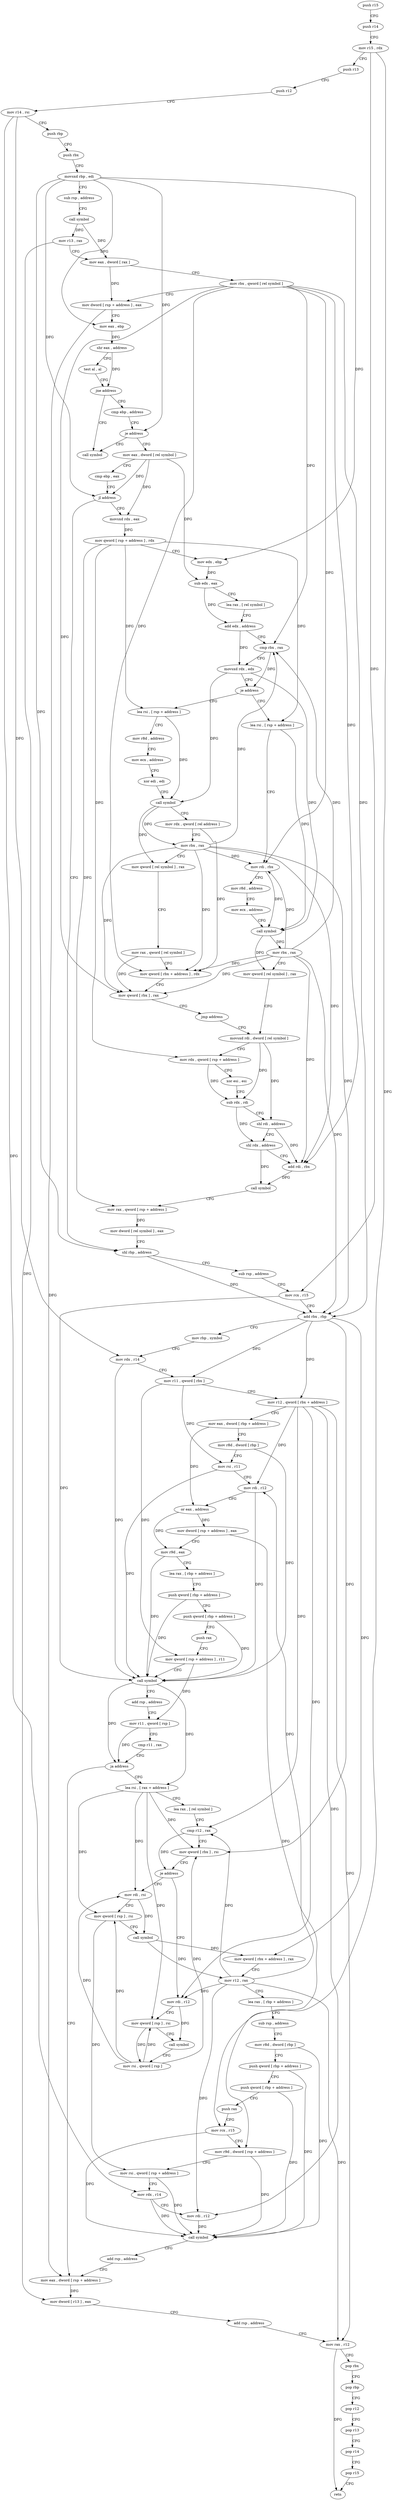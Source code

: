 digraph "func" {
"4234272" [label = "push r15" ]
"4234274" [label = "push r14" ]
"4234276" [label = "mov r15 , rdx" ]
"4234279" [label = "push r13" ]
"4234281" [label = "push r12" ]
"4234283" [label = "mov r14 , rsi" ]
"4234286" [label = "push rbp" ]
"4234287" [label = "push rbx" ]
"4234288" [label = "movsxd rbp , edi" ]
"4234291" [label = "sub rsp , address" ]
"4234295" [label = "call symbol" ]
"4234300" [label = "mov r13 , rax" ]
"4234303" [label = "mov eax , dword [ rax ]" ]
"4234305" [label = "mov rbx , qword [ rel symbol ]" ]
"4234312" [label = "mov dword [ rsp + address ] , eax" ]
"4234316" [label = "mov eax , ebp" ]
"4234318" [label = "shr eax , address" ]
"4234321" [label = "test al , al" ]
"4234323" [label = "jne address" ]
"4234747" [label = "call symbol" ]
"4234329" [label = "cmp ebp , address" ]
"4234335" [label = "je address" ]
"4234341" [label = "mov eax , dword [ rel symbol ]" ]
"4234347" [label = "cmp ebp , eax" ]
"4234349" [label = "jl address" ]
"4234463" [label = "shl rbp , address" ]
"4234351" [label = "movsxd rdx , eax" ]
"4234467" [label = "sub rsp , address" ]
"4234471" [label = "mov rcx , r15" ]
"4234474" [label = "add rbx , rbp" ]
"4234477" [label = "mov rbp , symbol" ]
"4234484" [label = "mov rdx , r14" ]
"4234487" [label = "mov r11 , qword [ rbx ]" ]
"4234490" [label = "mov r12 , qword [ rbx + address ]" ]
"4234494" [label = "mov eax , dword [ rbp + address ]" ]
"4234497" [label = "mov r8d , dword [ rbp ]" ]
"4234501" [label = "mov rsi , r11" ]
"4234504" [label = "mov rdi , r12" ]
"4234507" [label = "or eax , address" ]
"4234510" [label = "mov dword [ rsp + address ] , eax" ]
"4234514" [label = "mov r9d , eax" ]
"4234517" [label = "lea rax , [ rbp + address ]" ]
"4234521" [label = "push qword [ rbp + address ]" ]
"4234524" [label = "push qword [ rbp + address ]" ]
"4234527" [label = "push rax" ]
"4234528" [label = "mov qword [ rsp + address ] , r11" ]
"4234533" [label = "call symbol" ]
"4234538" [label = "add rsp , address" ]
"4234542" [label = "mov r11 , qword [ rsp ]" ]
"4234546" [label = "cmp r11 , rax" ]
"4234549" [label = "ja address" ]
"4234652" [label = "mov eax , dword [ rsp + address ]" ]
"4234551" [label = "lea rsi , [ rax + address ]" ]
"4234354" [label = "mov qword [ rsp + address ] , rdx" ]
"4234359" [label = "mov edx , ebp" ]
"4234361" [label = "sub edx , eax" ]
"4234363" [label = "lea rax , [ rel symbol ]" ]
"4234370" [label = "add edx , address" ]
"4234373" [label = "cmp rbx , rax" ]
"4234376" [label = "movsxd rdx , edx" ]
"4234379" [label = "je address" ]
"4234688" [label = "lea rsi , [ rsp + address ]" ]
"4234385" [label = "lea rsi , [ rsp + address ]" ]
"4234656" [label = "mov dword [ r13 ] , eax" ]
"4234660" [label = "add rsp , address" ]
"4234664" [label = "mov rax , r12" ]
"4234667" [label = "pop rbx" ]
"4234668" [label = "pop rbp" ]
"4234669" [label = "pop r12" ]
"4234671" [label = "pop r13" ]
"4234673" [label = "pop r14" ]
"4234675" [label = "pop r15" ]
"4234677" [label = "retn" ]
"4234555" [label = "lea rax , [ rel symbol ]" ]
"4234562" [label = "cmp r12 , rax" ]
"4234565" [label = "mov qword [ rbx ] , rsi" ]
"4234568" [label = "je address" ]
"4234586" [label = "mov rdi , rsi" ]
"4234570" [label = "mov rdi , r12" ]
"4234693" [label = "mov r8d , address" ]
"4234699" [label = "mov ecx , address" ]
"4234704" [label = "xor edi , edi" ]
"4234706" [label = "call symbol" ]
"4234711" [label = "mov rdx , qword [ rel address ]" ]
"4234718" [label = "mov rbx , rax" ]
"4234721" [label = "mov qword [ rel symbol ] , rax" ]
"4234728" [label = "mov rax , qword [ rel symbol ]" ]
"4234735" [label = "mov qword [ rbx + address ] , rdx" ]
"4234739" [label = "mov qword [ rbx ] , rax" ]
"4234742" [label = "jmp address" ]
"4234419" [label = "movsxd rdi , dword [ rel symbol ]" ]
"4234390" [label = "mov rdi , rbx" ]
"4234393" [label = "mov r8d , address" ]
"4234399" [label = "mov ecx , address" ]
"4234404" [label = "call symbol" ]
"4234409" [label = "mov rbx , rax" ]
"4234412" [label = "mov qword [ rel symbol ] , rax" ]
"4234589" [label = "mov qword [ rsp ] , rsi" ]
"4234593" [label = "call symbol" ]
"4234598" [label = "mov qword [ rbx + address ] , rax" ]
"4234602" [label = "mov r12 , rax" ]
"4234605" [label = "lea rax , [ rbp + address ]" ]
"4234609" [label = "sub rsp , address" ]
"4234613" [label = "mov r8d , dword [ rbp ]" ]
"4234617" [label = "push qword [ rbp + address ]" ]
"4234620" [label = "push qword [ rbp + address ]" ]
"4234623" [label = "push rax" ]
"4234624" [label = "mov rcx , r15" ]
"4234627" [label = "mov r9d , dword [ rsp + address ]" ]
"4234632" [label = "mov rsi , qword [ rsp + address ]" ]
"4234637" [label = "mov rdx , r14" ]
"4234640" [label = "mov rdi , r12" ]
"4234643" [label = "call symbol" ]
"4234648" [label = "add rsp , address" ]
"4234573" [label = "mov qword [ rsp ] , rsi" ]
"4234577" [label = "call symbol" ]
"4234582" [label = "mov rsi , qword [ rsp ]" ]
"4234426" [label = "mov rdx , qword [ rsp + address ]" ]
"4234431" [label = "xor esi , esi" ]
"4234433" [label = "sub rdx , rdi" ]
"4234436" [label = "shl rdi , address" ]
"4234440" [label = "shl rdx , address" ]
"4234444" [label = "add rdi , rbx" ]
"4234447" [label = "call symbol" ]
"4234452" [label = "mov rax , qword [ rsp + address ]" ]
"4234457" [label = "mov dword [ rel symbol ] , eax" ]
"4234272" -> "4234274" [ label = "CFG" ]
"4234274" -> "4234276" [ label = "CFG" ]
"4234276" -> "4234279" [ label = "CFG" ]
"4234276" -> "4234471" [ label = "DFG" ]
"4234276" -> "4234624" [ label = "DFG" ]
"4234279" -> "4234281" [ label = "CFG" ]
"4234281" -> "4234283" [ label = "CFG" ]
"4234283" -> "4234286" [ label = "CFG" ]
"4234283" -> "4234484" [ label = "DFG" ]
"4234283" -> "4234637" [ label = "DFG" ]
"4234286" -> "4234287" [ label = "CFG" ]
"4234287" -> "4234288" [ label = "CFG" ]
"4234288" -> "4234291" [ label = "CFG" ]
"4234288" -> "4234316" [ label = "DFG" ]
"4234288" -> "4234335" [ label = "DFG" ]
"4234288" -> "4234349" [ label = "DFG" ]
"4234288" -> "4234463" [ label = "DFG" ]
"4234288" -> "4234359" [ label = "DFG" ]
"4234291" -> "4234295" [ label = "CFG" ]
"4234295" -> "4234300" [ label = "DFG" ]
"4234295" -> "4234303" [ label = "DFG" ]
"4234300" -> "4234303" [ label = "CFG" ]
"4234300" -> "4234656" [ label = "DFG" ]
"4234303" -> "4234305" [ label = "CFG" ]
"4234303" -> "4234312" [ label = "DFG" ]
"4234305" -> "4234312" [ label = "CFG" ]
"4234305" -> "4234474" [ label = "DFG" ]
"4234305" -> "4234373" [ label = "DFG" ]
"4234305" -> "4234735" [ label = "DFG" ]
"4234305" -> "4234739" [ label = "DFG" ]
"4234305" -> "4234390" [ label = "DFG" ]
"4234305" -> "4234444" [ label = "DFG" ]
"4234312" -> "4234316" [ label = "CFG" ]
"4234312" -> "4234652" [ label = "DFG" ]
"4234316" -> "4234318" [ label = "DFG" ]
"4234318" -> "4234321" [ label = "CFG" ]
"4234318" -> "4234323" [ label = "DFG" ]
"4234321" -> "4234323" [ label = "CFG" ]
"4234323" -> "4234747" [ label = "CFG" ]
"4234323" -> "4234329" [ label = "CFG" ]
"4234329" -> "4234335" [ label = "CFG" ]
"4234335" -> "4234747" [ label = "CFG" ]
"4234335" -> "4234341" [ label = "CFG" ]
"4234341" -> "4234347" [ label = "CFG" ]
"4234341" -> "4234349" [ label = "DFG" ]
"4234341" -> "4234351" [ label = "DFG" ]
"4234341" -> "4234361" [ label = "DFG" ]
"4234347" -> "4234349" [ label = "CFG" ]
"4234349" -> "4234463" [ label = "CFG" ]
"4234349" -> "4234351" [ label = "CFG" ]
"4234463" -> "4234467" [ label = "CFG" ]
"4234463" -> "4234474" [ label = "DFG" ]
"4234351" -> "4234354" [ label = "DFG" ]
"4234467" -> "4234471" [ label = "CFG" ]
"4234471" -> "4234474" [ label = "CFG" ]
"4234471" -> "4234533" [ label = "DFG" ]
"4234474" -> "4234477" [ label = "CFG" ]
"4234474" -> "4234487" [ label = "DFG" ]
"4234474" -> "4234490" [ label = "DFG" ]
"4234474" -> "4234565" [ label = "DFG" ]
"4234474" -> "4234598" [ label = "DFG" ]
"4234477" -> "4234484" [ label = "CFG" ]
"4234484" -> "4234487" [ label = "CFG" ]
"4234484" -> "4234533" [ label = "DFG" ]
"4234487" -> "4234490" [ label = "CFG" ]
"4234487" -> "4234501" [ label = "DFG" ]
"4234487" -> "4234528" [ label = "DFG" ]
"4234490" -> "4234494" [ label = "CFG" ]
"4234490" -> "4234504" [ label = "DFG" ]
"4234490" -> "4234664" [ label = "DFG" ]
"4234490" -> "4234562" [ label = "DFG" ]
"4234490" -> "4234640" [ label = "DFG" ]
"4234490" -> "4234570" [ label = "DFG" ]
"4234494" -> "4234497" [ label = "CFG" ]
"4234494" -> "4234507" [ label = "DFG" ]
"4234497" -> "4234501" [ label = "CFG" ]
"4234497" -> "4234533" [ label = "DFG" ]
"4234501" -> "4234504" [ label = "CFG" ]
"4234501" -> "4234533" [ label = "DFG" ]
"4234504" -> "4234507" [ label = "CFG" ]
"4234504" -> "4234533" [ label = "DFG" ]
"4234507" -> "4234510" [ label = "DFG" ]
"4234507" -> "4234514" [ label = "DFG" ]
"4234510" -> "4234514" [ label = "CFG" ]
"4234510" -> "4234627" [ label = "DFG" ]
"4234514" -> "4234517" [ label = "CFG" ]
"4234514" -> "4234533" [ label = "DFG" ]
"4234517" -> "4234521" [ label = "CFG" ]
"4234521" -> "4234524" [ label = "CFG" ]
"4234521" -> "4234533" [ label = "DFG" ]
"4234524" -> "4234527" [ label = "CFG" ]
"4234524" -> "4234533" [ label = "DFG" ]
"4234527" -> "4234528" [ label = "CFG" ]
"4234528" -> "4234533" [ label = "CFG" ]
"4234528" -> "4234542" [ label = "DFG" ]
"4234533" -> "4234538" [ label = "CFG" ]
"4234533" -> "4234549" [ label = "DFG" ]
"4234533" -> "4234551" [ label = "DFG" ]
"4234538" -> "4234542" [ label = "CFG" ]
"4234542" -> "4234546" [ label = "CFG" ]
"4234542" -> "4234549" [ label = "DFG" ]
"4234546" -> "4234549" [ label = "CFG" ]
"4234549" -> "4234652" [ label = "CFG" ]
"4234549" -> "4234551" [ label = "CFG" ]
"4234652" -> "4234656" [ label = "DFG" ]
"4234551" -> "4234555" [ label = "CFG" ]
"4234551" -> "4234565" [ label = "DFG" ]
"4234551" -> "4234586" [ label = "DFG" ]
"4234551" -> "4234589" [ label = "DFG" ]
"4234551" -> "4234573" [ label = "DFG" ]
"4234354" -> "4234359" [ label = "CFG" ]
"4234354" -> "4234426" [ label = "DFG" ]
"4234354" -> "4234452" [ label = "DFG" ]
"4234354" -> "4234688" [ label = "DFG" ]
"4234354" -> "4234385" [ label = "DFG" ]
"4234359" -> "4234361" [ label = "DFG" ]
"4234361" -> "4234363" [ label = "CFG" ]
"4234361" -> "4234370" [ label = "DFG" ]
"4234363" -> "4234370" [ label = "CFG" ]
"4234370" -> "4234373" [ label = "CFG" ]
"4234370" -> "4234376" [ label = "DFG" ]
"4234373" -> "4234376" [ label = "CFG" ]
"4234373" -> "4234379" [ label = "DFG" ]
"4234376" -> "4234379" [ label = "CFG" ]
"4234376" -> "4234706" [ label = "DFG" ]
"4234376" -> "4234404" [ label = "DFG" ]
"4234379" -> "4234688" [ label = "CFG" ]
"4234379" -> "4234385" [ label = "CFG" ]
"4234688" -> "4234693" [ label = "CFG" ]
"4234688" -> "4234706" [ label = "DFG" ]
"4234385" -> "4234390" [ label = "CFG" ]
"4234385" -> "4234404" [ label = "DFG" ]
"4234656" -> "4234660" [ label = "CFG" ]
"4234660" -> "4234664" [ label = "CFG" ]
"4234664" -> "4234667" [ label = "CFG" ]
"4234664" -> "4234677" [ label = "DFG" ]
"4234667" -> "4234668" [ label = "CFG" ]
"4234668" -> "4234669" [ label = "CFG" ]
"4234669" -> "4234671" [ label = "CFG" ]
"4234671" -> "4234673" [ label = "CFG" ]
"4234673" -> "4234675" [ label = "CFG" ]
"4234675" -> "4234677" [ label = "CFG" ]
"4234555" -> "4234562" [ label = "CFG" ]
"4234562" -> "4234565" [ label = "CFG" ]
"4234562" -> "4234568" [ label = "DFG" ]
"4234565" -> "4234568" [ label = "CFG" ]
"4234568" -> "4234586" [ label = "CFG" ]
"4234568" -> "4234570" [ label = "CFG" ]
"4234586" -> "4234589" [ label = "CFG" ]
"4234586" -> "4234593" [ label = "DFG" ]
"4234570" -> "4234573" [ label = "CFG" ]
"4234570" -> "4234577" [ label = "DFG" ]
"4234693" -> "4234699" [ label = "CFG" ]
"4234699" -> "4234704" [ label = "CFG" ]
"4234704" -> "4234706" [ label = "CFG" ]
"4234706" -> "4234711" [ label = "CFG" ]
"4234706" -> "4234718" [ label = "DFG" ]
"4234706" -> "4234721" [ label = "DFG" ]
"4234711" -> "4234718" [ label = "CFG" ]
"4234711" -> "4234735" [ label = "DFG" ]
"4234718" -> "4234721" [ label = "CFG" ]
"4234718" -> "4234373" [ label = "DFG" ]
"4234718" -> "4234474" [ label = "DFG" ]
"4234718" -> "4234735" [ label = "DFG" ]
"4234718" -> "4234739" [ label = "DFG" ]
"4234718" -> "4234390" [ label = "DFG" ]
"4234718" -> "4234444" [ label = "DFG" ]
"4234721" -> "4234728" [ label = "CFG" ]
"4234728" -> "4234735" [ label = "CFG" ]
"4234728" -> "4234739" [ label = "DFG" ]
"4234735" -> "4234739" [ label = "CFG" ]
"4234739" -> "4234742" [ label = "CFG" ]
"4234742" -> "4234419" [ label = "CFG" ]
"4234419" -> "4234426" [ label = "CFG" ]
"4234419" -> "4234433" [ label = "DFG" ]
"4234419" -> "4234436" [ label = "DFG" ]
"4234390" -> "4234393" [ label = "CFG" ]
"4234390" -> "4234404" [ label = "DFG" ]
"4234393" -> "4234399" [ label = "CFG" ]
"4234399" -> "4234404" [ label = "CFG" ]
"4234404" -> "4234409" [ label = "DFG" ]
"4234404" -> "4234412" [ label = "DFG" ]
"4234409" -> "4234412" [ label = "CFG" ]
"4234409" -> "4234373" [ label = "DFG" ]
"4234409" -> "4234390" [ label = "DFG" ]
"4234409" -> "4234474" [ label = "DFG" ]
"4234409" -> "4234735" [ label = "DFG" ]
"4234409" -> "4234739" [ label = "DFG" ]
"4234409" -> "4234444" [ label = "DFG" ]
"4234412" -> "4234419" [ label = "CFG" ]
"4234589" -> "4234593" [ label = "CFG" ]
"4234589" -> "4234632" [ label = "DFG" ]
"4234593" -> "4234598" [ label = "DFG" ]
"4234593" -> "4234602" [ label = "DFG" ]
"4234598" -> "4234602" [ label = "CFG" ]
"4234602" -> "4234605" [ label = "CFG" ]
"4234602" -> "4234504" [ label = "DFG" ]
"4234602" -> "4234664" [ label = "DFG" ]
"4234602" -> "4234562" [ label = "DFG" ]
"4234602" -> "4234640" [ label = "DFG" ]
"4234602" -> "4234570" [ label = "DFG" ]
"4234605" -> "4234609" [ label = "CFG" ]
"4234609" -> "4234613" [ label = "CFG" ]
"4234613" -> "4234617" [ label = "CFG" ]
"4234613" -> "4234643" [ label = "DFG" ]
"4234617" -> "4234620" [ label = "CFG" ]
"4234617" -> "4234643" [ label = "DFG" ]
"4234620" -> "4234623" [ label = "CFG" ]
"4234620" -> "4234643" [ label = "DFG" ]
"4234623" -> "4234624" [ label = "CFG" ]
"4234624" -> "4234627" [ label = "CFG" ]
"4234624" -> "4234643" [ label = "DFG" ]
"4234627" -> "4234632" [ label = "CFG" ]
"4234627" -> "4234643" [ label = "DFG" ]
"4234632" -> "4234637" [ label = "CFG" ]
"4234632" -> "4234643" [ label = "DFG" ]
"4234637" -> "4234640" [ label = "CFG" ]
"4234637" -> "4234643" [ label = "DFG" ]
"4234640" -> "4234643" [ label = "DFG" ]
"4234643" -> "4234648" [ label = "CFG" ]
"4234648" -> "4234652" [ label = "CFG" ]
"4234573" -> "4234577" [ label = "CFG" ]
"4234573" -> "4234582" [ label = "DFG" ]
"4234577" -> "4234582" [ label = "CFG" ]
"4234582" -> "4234586" [ label = "DFG" ]
"4234582" -> "4234565" [ label = "DFG" ]
"4234582" -> "4234589" [ label = "DFG" ]
"4234582" -> "4234573" [ label = "DFG" ]
"4234426" -> "4234431" [ label = "CFG" ]
"4234426" -> "4234433" [ label = "DFG" ]
"4234431" -> "4234433" [ label = "CFG" ]
"4234433" -> "4234436" [ label = "CFG" ]
"4234433" -> "4234440" [ label = "DFG" ]
"4234436" -> "4234440" [ label = "CFG" ]
"4234436" -> "4234444" [ label = "DFG" ]
"4234440" -> "4234444" [ label = "CFG" ]
"4234440" -> "4234447" [ label = "DFG" ]
"4234444" -> "4234447" [ label = "DFG" ]
"4234447" -> "4234452" [ label = "CFG" ]
"4234452" -> "4234457" [ label = "DFG" ]
"4234457" -> "4234463" [ label = "CFG" ]
}
